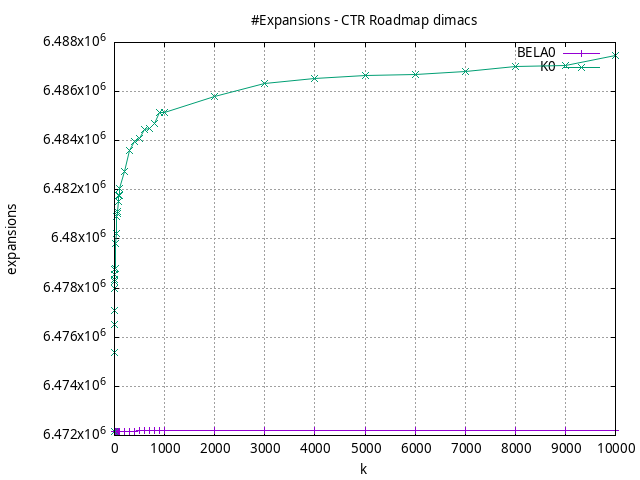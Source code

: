 #!/usr/bin/gnuplot
# -*- coding: utf-8 -*-
#
# results/roadmap/dimacs/CTR/USA-road-d.CTR.brute-force.expansions.gnuplot
#
# Started on 01/09/2024 14:31:43
# Author: Carlos Linares López
set grid
set xlabel "k"
set ylabel "expansions"

set title "#Expansions - CTR Roadmap dimacs"

set terminal png enhanced font "Ariel,10"
set output 'USA-road-d.CTR.brute-force.expansions.png'

plot "-" title "BELA0"      with linesp, "-" title "K0"      with linesp

	1 6472147.74
	2 6472148.43
	3 6472149.08
	4 6472149.77
	5 6472150.97
	6 6472151.27
	7 6472152.25
	8 6472152.49
	9 6472153.31
	10 6472153.5
	20 6472156.91
	30 6472159.0
	40 6472160.77
	50 6472162.36
	60 6472163.7
	70 6472164.95
	80 6472166.07
	90 6472167.21
	100 6472168.11
	200 6472174.44
	300 6472178.53
	400 6472181.47
	500 6472183.74
	600 6472185.73
	700 6472187.76
	800 6472189.29
	900 6472190.8
	1000 6472191.95
	2000 6472200.16
	3000 6472205.66
	4000 6472209.99
	5000 6472212.87
	6000 6472215.6
	7000 6472218.11
	8000 6472220.13
	9000 6472221.87
	10000 6472223.38
end
	1 6472149.43
	2 6475370.17
	3 6476514.56
	4 6477072.78
	5 6477995.07
	6 6478288.8
	7 6478367.6
	8 6478542.47
	9 6478761.66
	10 6478786.36
	20 6479798.13
	30 6480207.29
	40 6480907.35
	50 6481023.66
	60 6481122.66
	70 6481515.77
	80 6481768.58
	90 6481776.52
	100 6482057.99
	200 6482752.24
	300 6483594.56
	400 6483986.94
	500 6484074.24
	600 6484440.31
	700 6484515.26
	800 6484700.48
	900 6485155.39
	1000 6485162.05
	2000 6485803.28
	3000 6486314.81
	4000 6486520.53
	5000 6486641.01
	6000 6486701.93
	7000 6486821.3
	8000 6487027.48
	9000 6487058.33
	10000 6487461.51
end
